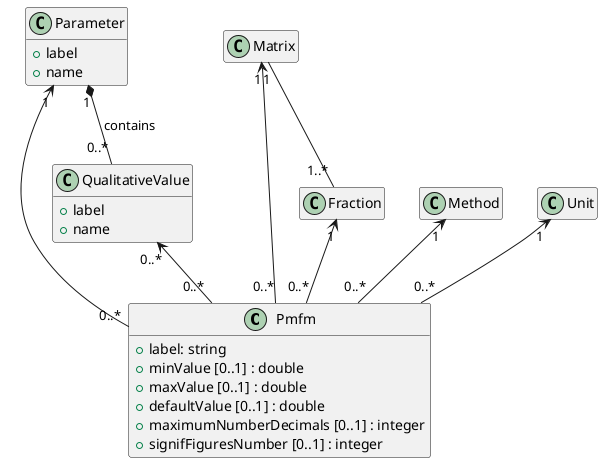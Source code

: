 @startuml
hide empty members

class Pmfm {
  +label: string
  +minValue [0..1] : double
  +maxValue [0..1] : double
  +defaultValue [0..1] : double
  +maximumNumberDecimals [0..1] : integer
  +signifFiguresNumber [0..1] : integer
}

class Parameter {
  +label
  +name
}

class QualitativeValue {
  +label
  +name
}

Matrix "1" <-down- "0..*" Pmfm
Fraction "1" <-down- "0..*" Pmfm
Method "1" <-down- "0..*" Pmfm
QualitativeValue "0..*" <-down- "0..*" Pmfm
Unit "1" <-down- "0..*" Pmfm
Parameter "1" <-down- "0..*" Pmfm

Matrix "1" -- "1..*" Fraction
Parameter "1" *-- "0..*" QualitativeValue : contains

@enduml
